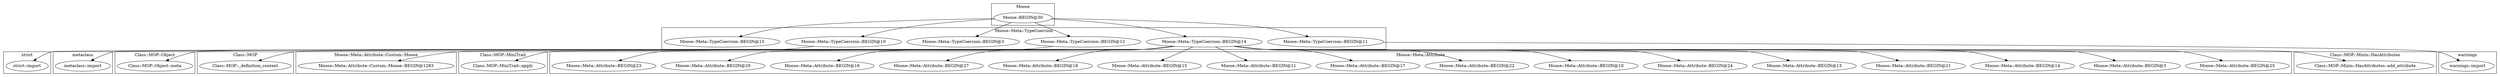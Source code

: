 digraph {
graph [overlap=false]
subgraph cluster_warnings {
	label="warnings";
	"warnings::import";
}
subgraph cluster_Moose {
	label="Moose";
	"Moose::BEGIN@30";
}
subgraph cluster_metaclass {
	label="metaclass";
	"metaclass::import";
}
subgraph cluster_Class_MOP_Object {
	label="Class::MOP::Object";
	"Class::MOP::Object::meta";
}
subgraph cluster_strict {
	label="strict";
	"strict::import";
}
subgraph cluster_Class_MOP {
	label="Class::MOP";
	"Class::MOP::_definition_context";
}
subgraph cluster_Moose_Meta_Attribute_Custom_Moose {
	label="Moose::Meta::Attribute::Custom::Moose";
	"Moose::Meta::Attribute::Custom::Moose::BEGIN@1283";
}
subgraph cluster_Class_MOP_MiniTrait {
	label="Class::MOP::MiniTrait";
	"Class::MOP::MiniTrait::apply";
}
subgraph cluster_Moose_Meta_Attribute {
	label="Moose::Meta::Attribute";
	"Moose::Meta::Attribute::BEGIN@25";
	"Moose::Meta::Attribute::BEGIN@3";
	"Moose::Meta::Attribute::BEGIN@14";
	"Moose::Meta::Attribute::BEGIN@21";
	"Moose::Meta::Attribute::BEGIN@13";
	"Moose::Meta::Attribute::BEGIN@24";
	"Moose::Meta::Attribute::BEGIN@10";
	"Moose::Meta::Attribute::BEGIN@22";
	"Moose::Meta::Attribute::BEGIN@17";
	"Moose::Meta::Attribute::BEGIN@11";
	"Moose::Meta::Attribute::BEGIN@15";
	"Moose::Meta::Attribute::BEGIN@18";
	"Moose::Meta::Attribute::BEGIN@27";
	"Moose::Meta::Attribute::BEGIN@16";
	"Moose::Meta::Attribute::BEGIN@20";
	"Moose::Meta::Attribute::BEGIN@23";
}
subgraph cluster_Class_MOP_Mixin_HasAttributes {
	label="Class::MOP::Mixin::HasAttributes";
	"Class::MOP::Mixin::HasAttributes::add_attribute";
}
subgraph cluster_Moose_Meta_TypeCoercion {
	label="Moose::Meta::TypeCoercion";
	"Moose::Meta::TypeCoercion::BEGIN@10";
	"Moose::Meta::TypeCoercion::BEGIN@12";
	"Moose::Meta::TypeCoercion::BEGIN@14";
	"Moose::Meta::TypeCoercion::BEGIN@3";
	"Moose::Meta::TypeCoercion::BEGIN@11";
	"Moose::Meta::TypeCoercion::BEGIN@15";
}
"Moose::Meta::TypeCoercion::BEGIN@14" -> "Moose::Meta::Attribute::BEGIN@3";
"Moose::Meta::TypeCoercion::BEGIN@14" -> "Moose::Meta::Attribute::BEGIN@23";
"Moose::BEGIN@30" -> "Moose::Meta::TypeCoercion::BEGIN@15";
"Moose::Meta::TypeCoercion::BEGIN@14" -> "Moose::Meta::Attribute::BEGIN@11";
"Moose::BEGIN@30" -> "Moose::Meta::TypeCoercion::BEGIN@11";
"Moose::Meta::TypeCoercion::BEGIN@14" -> "Class::MOP::Object::meta";
"Moose::Meta::TypeCoercion::BEGIN@12" -> "metaclass::import";
"Moose::BEGIN@30" -> "Moose::Meta::TypeCoercion::BEGIN@10";
"Moose::Meta::TypeCoercion::BEGIN@11" -> "warnings::import";
"Moose::Meta::TypeCoercion::BEGIN@14" -> "Moose::Meta::Attribute::BEGIN@16";
"Moose::Meta::TypeCoercion::BEGIN@14" -> "Class::MOP::_definition_context";
"Moose::Meta::TypeCoercion::BEGIN@14" -> "Moose::Meta::Attribute::BEGIN@22";
"Moose::Meta::TypeCoercion::BEGIN@10" -> "strict::import";
"Moose::Meta::TypeCoercion::BEGIN@14" -> "Moose::Meta::Attribute::BEGIN@20";
"Moose::Meta::TypeCoercion::BEGIN@14" -> "Moose::Meta::Attribute::BEGIN@10";
"Moose::Meta::TypeCoercion::BEGIN@14" -> "Moose::Meta::Attribute::BEGIN@25";
"Moose::Meta::TypeCoercion::BEGIN@14" -> "Moose::Meta::Attribute::BEGIN@21";
"Moose::BEGIN@30" -> "Moose::Meta::TypeCoercion::BEGIN@14";
"Moose::Meta::TypeCoercion::BEGIN@14" -> "Moose::Meta::Attribute::BEGIN@15";
"Moose::Meta::TypeCoercion::BEGIN@14" -> "Class::MOP::MiniTrait::apply";
"Moose::Meta::TypeCoercion::BEGIN@14" -> "Moose::Meta::Attribute::BEGIN@17";
"Moose::Meta::TypeCoercion::BEGIN@14" -> "Class::MOP::Mixin::HasAttributes::add_attribute";
"Moose::Meta::TypeCoercion::BEGIN@14" -> "Moose::Meta::Attribute::Custom::Moose::BEGIN@1283";
"Moose::BEGIN@30" -> "Moose::Meta::TypeCoercion::BEGIN@12";
"Moose::Meta::TypeCoercion::BEGIN@14" -> "Moose::Meta::Attribute::BEGIN@14";
"Moose::BEGIN@30" -> "Moose::Meta::TypeCoercion::BEGIN@3";
"Moose::Meta::TypeCoercion::BEGIN@14" -> "Moose::Meta::Attribute::BEGIN@27";
"Moose::Meta::TypeCoercion::BEGIN@14" -> "Moose::Meta::Attribute::BEGIN@13";
"Moose::Meta::TypeCoercion::BEGIN@14" -> "Moose::Meta::Attribute::BEGIN@24";
"Moose::Meta::TypeCoercion::BEGIN@14" -> "Moose::Meta::Attribute::BEGIN@18";
}
